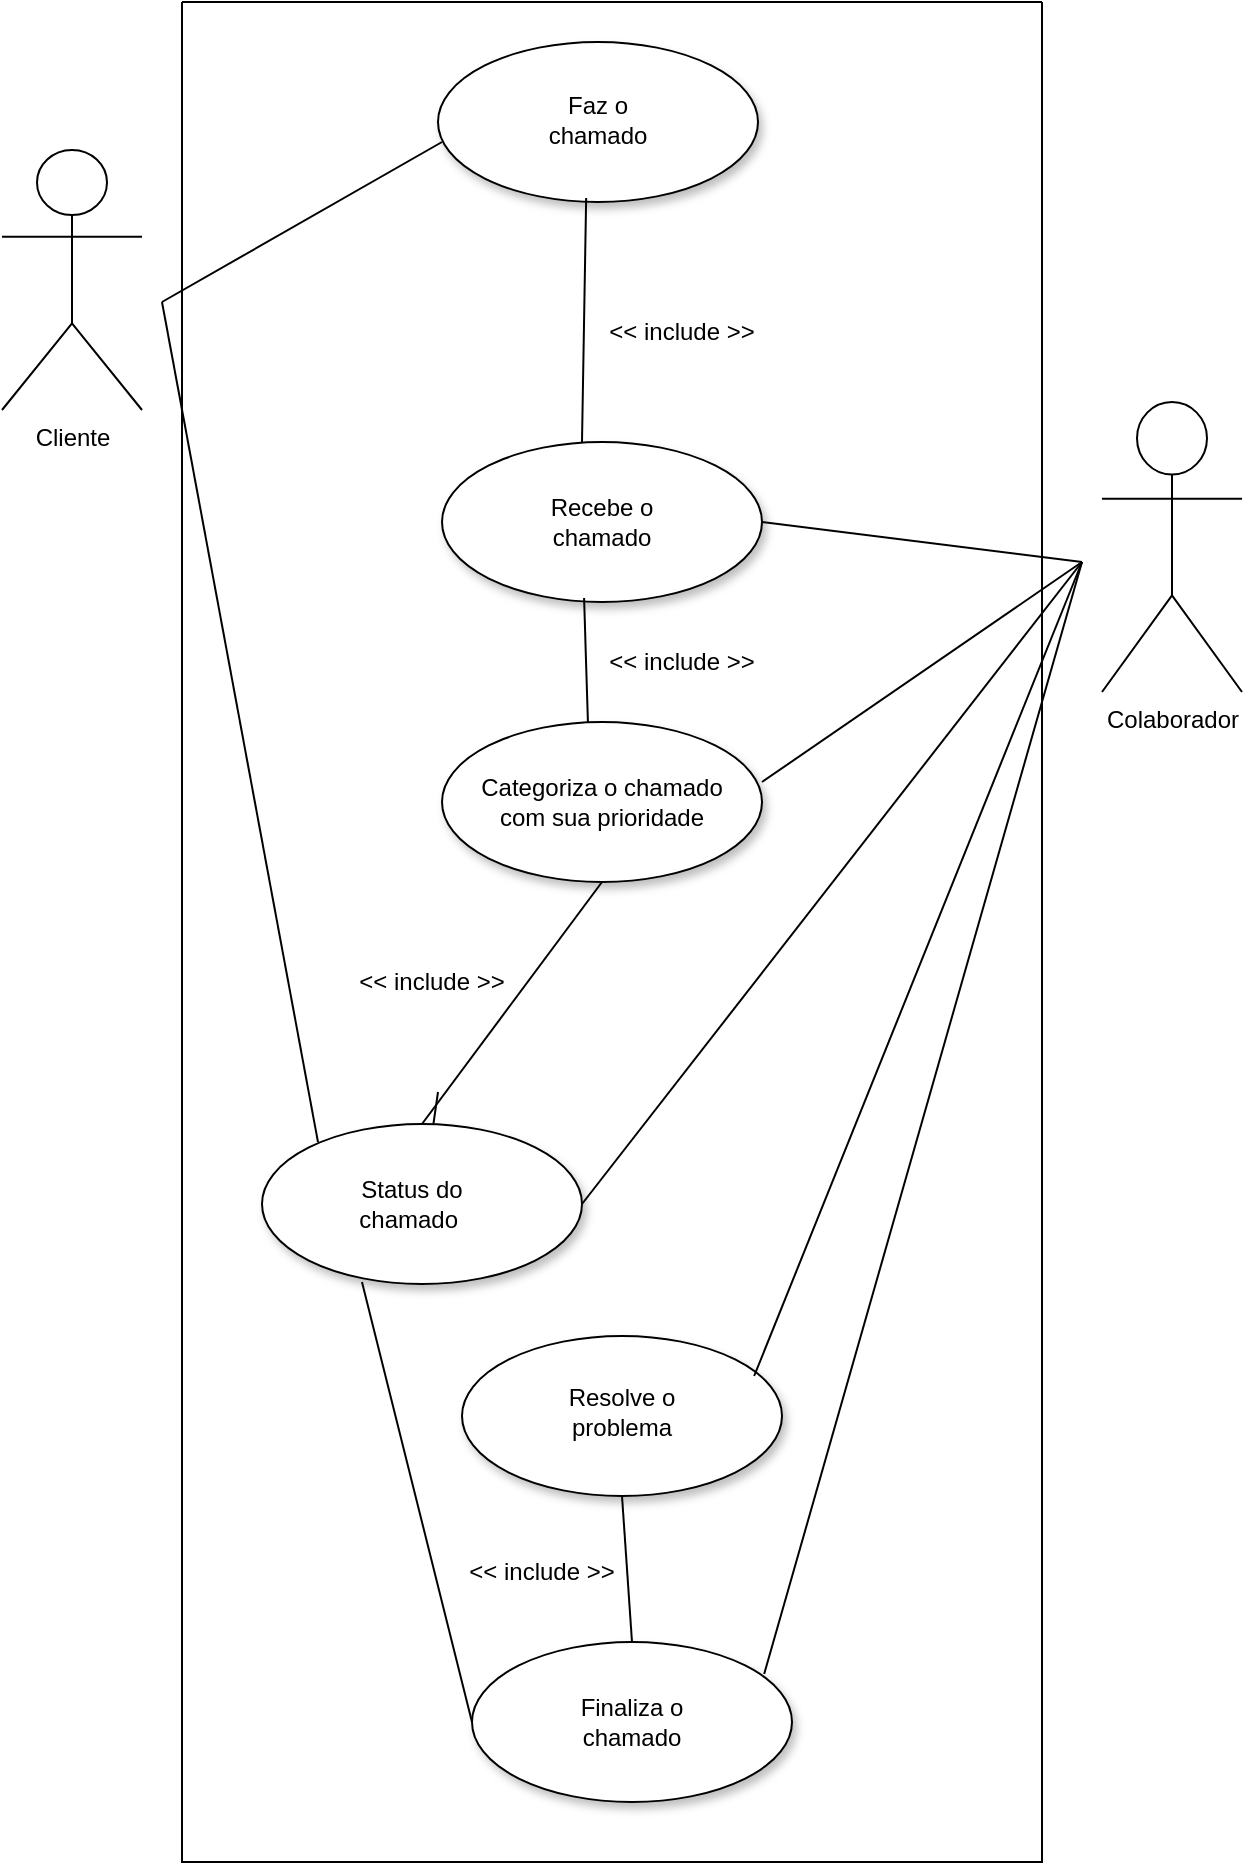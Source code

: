 <mxfile version="24.8.6">
  <diagram name="Página-1" id="DkyDBDCR95cb9s8oZh3d">
    <mxGraphModel grid="1" page="1" gridSize="10" guides="1" tooltips="1" connect="1" arrows="1" fold="1" pageScale="1" pageWidth="827" pageHeight="1169" math="0" shadow="0">
      <root>
        <mxCell id="0" />
        <mxCell id="1" parent="0" />
        <mxCell id="RW3r2UvSEKn3Ow_GVWBG-19" value="Cliente&lt;div&gt;&lt;br&gt;&lt;/div&gt;" style="shape=umlActor;verticalLabelPosition=bottom;verticalAlign=top;html=1;" vertex="1" parent="1">
          <mxGeometry x="10" y="114" width="70" height="130" as="geometry" />
        </mxCell>
        <mxCell id="RW3r2UvSEKn3Ow_GVWBG-23" value="" style="ellipse;whiteSpace=wrap;html=1;shadow=1;" vertex="1" parent="1">
          <mxGeometry x="228" y="60" width="160" height="80" as="geometry" />
        </mxCell>
        <mxCell id="RW3r2UvSEKn3Ow_GVWBG-26" value="&lt;font style=&quot;vertical-align: inherit;&quot;&gt;&lt;font style=&quot;vertical-align: inherit;&quot;&gt;&lt;font style=&quot;vertical-align: inherit;&quot;&gt;&lt;font style=&quot;vertical-align: inherit;&quot;&gt;&lt;font style=&quot;vertical-align: inherit;&quot;&gt;&lt;font style=&quot;vertical-align: inherit;&quot;&gt;Faz o chamado&lt;/font&gt;&lt;/font&gt;&lt;/font&gt;&lt;/font&gt;&lt;/font&gt;&lt;/font&gt;" style="text;html=1;align=center;verticalAlign=middle;whiteSpace=wrap;rounded=0;" vertex="1" parent="1">
          <mxGeometry x="278" y="84" width="60" height="30" as="geometry" />
        </mxCell>
        <mxCell id="RW3r2UvSEKn3Ow_GVWBG-28" value="" style="ellipse;whiteSpace=wrap;html=1;shadow=1;" vertex="1" parent="1">
          <mxGeometry x="230" y="260" width="160" height="80" as="geometry" />
        </mxCell>
        <mxCell id="RW3r2UvSEKn3Ow_GVWBG-29" value="&lt;font style=&quot;vertical-align: inherit;&quot;&gt;&lt;font style=&quot;vertical-align: inherit;&quot;&gt;Recebe o chamado&lt;/font&gt;&lt;/font&gt;" style="text;html=1;align=center;verticalAlign=middle;whiteSpace=wrap;rounded=0;" vertex="1" parent="1">
          <mxGeometry x="280" y="285" width="60" height="30" as="geometry" />
        </mxCell>
        <mxCell id="RW3r2UvSEKn3Ow_GVWBG-31" value="" style="ellipse;whiteSpace=wrap;html=1;shadow=1;" vertex="1" parent="1">
          <mxGeometry x="230" y="400" width="160" height="80" as="geometry" />
        </mxCell>
        <mxCell id="RW3r2UvSEKn3Ow_GVWBG-32" value="&lt;font style=&quot;vertical-align: inherit;&quot;&gt;&lt;font style=&quot;vertical-align: inherit;&quot;&gt;&lt;font style=&quot;vertical-align: inherit;&quot;&gt;&lt;font style=&quot;vertical-align: inherit;&quot;&gt;Categoriza o chamado com sua prioridade&lt;/font&gt;&lt;/font&gt;&lt;/font&gt;&lt;/font&gt;" style="text;html=1;align=center;verticalAlign=middle;whiteSpace=wrap;rounded=0;" vertex="1" parent="1">
          <mxGeometry x="245" y="425" width="130" height="30" as="geometry" />
        </mxCell>
        <mxCell id="RW3r2UvSEKn3Ow_GVWBG-33" value="" style="endArrow=none;html=1;rounded=0;entryX=0.463;entryY=0.975;entryDx=0;entryDy=0;entryPerimeter=0;" edge="1" parent="1" target="RW3r2UvSEKn3Ow_GVWBG-23">
          <mxGeometry width="50" height="50" relative="1" as="geometry">
            <mxPoint x="300" y="260" as="sourcePoint" />
            <mxPoint x="350" y="210" as="targetPoint" />
            <Array as="points" />
          </mxGeometry>
        </mxCell>
        <mxCell id="RW3r2UvSEKn3Ow_GVWBG-34" value="&lt;font style=&quot;vertical-align: inherit;&quot;&gt;&lt;font style=&quot;vertical-align: inherit;&quot;&gt;&amp;lt;&amp;lt; include &amp;gt;&amp;gt;&lt;/font&gt;&lt;/font&gt;" style="text;html=1;align=center;verticalAlign=middle;whiteSpace=wrap;rounded=0;" vertex="1" parent="1">
          <mxGeometry x="310" y="190" width="80" height="30" as="geometry" />
        </mxCell>
        <mxCell id="RW3r2UvSEKn3Ow_GVWBG-35" value="Colaborador&lt;div&gt;&lt;br&gt;&lt;/div&gt;" style="shape=umlActor;verticalLabelPosition=bottom;verticalAlign=top;html=1;outlineConnect=0;" vertex="1" parent="1">
          <mxGeometry x="560" y="240" width="70" height="145" as="geometry" />
        </mxCell>
        <mxCell id="RW3r2UvSEKn3Ow_GVWBG-42" value="" style="endArrow=none;html=1;rounded=0;" edge="1" parent="1">
          <mxGeometry width="50" height="50" relative="1" as="geometry">
            <mxPoint x="90" y="190" as="sourcePoint" />
            <mxPoint x="230" y="110" as="targetPoint" />
          </mxGeometry>
        </mxCell>
        <mxCell id="RW3r2UvSEKn3Ow_GVWBG-43" value="" style="endArrow=none;html=1;rounded=0;exitX=1;exitY=0.5;exitDx=0;exitDy=0;" edge="1" parent="1" source="RW3r2UvSEKn3Ow_GVWBG-28">
          <mxGeometry width="50" height="50" relative="1" as="geometry">
            <mxPoint x="440" y="325" as="sourcePoint" />
            <mxPoint x="550" y="320" as="targetPoint" />
          </mxGeometry>
        </mxCell>
        <mxCell id="RW3r2UvSEKn3Ow_GVWBG-44" value="" style="endArrow=none;html=1;rounded=0;" edge="1" parent="1">
          <mxGeometry width="50" height="50" relative="1" as="geometry">
            <mxPoint x="390" y="430" as="sourcePoint" />
            <mxPoint x="550" y="320" as="targetPoint" />
          </mxGeometry>
        </mxCell>
        <mxCell id="RW3r2UvSEKn3Ow_GVWBG-45" value="&lt;font style=&quot;vertical-align: inherit;&quot;&gt;&lt;font style=&quot;vertical-align: inherit;&quot;&gt;&amp;lt;&amp;lt; include &amp;gt;&amp;gt;&lt;/font&gt;&lt;/font&gt;" style="text;html=1;align=center;verticalAlign=middle;whiteSpace=wrap;rounded=0;" vertex="1" parent="1">
          <mxGeometry x="310" y="355" width="80" height="30" as="geometry" />
        </mxCell>
        <mxCell id="RW3r2UvSEKn3Ow_GVWBG-46" value="" style="endArrow=none;html=1;rounded=0;exitX=0.456;exitY=0;exitDx=0;exitDy=0;exitPerimeter=0;entryX=0.444;entryY=0.975;entryDx=0;entryDy=0;entryPerimeter=0;" edge="1" parent="1" source="RW3r2UvSEKn3Ow_GVWBG-31" target="RW3r2UvSEKn3Ow_GVWBG-28">
          <mxGeometry width="50" height="50" relative="1" as="geometry">
            <mxPoint x="390" y="430" as="sourcePoint" />
            <mxPoint x="440" y="380" as="targetPoint" />
          </mxGeometry>
        </mxCell>
        <mxCell id="RW3r2UvSEKn3Ow_GVWBG-52" value="" style="endArrow=none;html=1;rounded=0;exitX=1;exitY=0.5;exitDx=0;exitDy=0;" edge="1" parent="1" source="RW3r2UvSEKn3Ow_GVWBG-50">
          <mxGeometry width="50" height="50" relative="1" as="geometry">
            <mxPoint x="340" y="590" as="sourcePoint" />
            <mxPoint x="550" y="320" as="targetPoint" />
          </mxGeometry>
        </mxCell>
        <mxCell id="RW3r2UvSEKn3Ow_GVWBG-53" value="" style="endArrow=none;html=1;rounded=0;" edge="1" parent="1" source="RW3r2UvSEKn3Ow_GVWBG-50">
          <mxGeometry width="50" height="50" relative="1" as="geometry">
            <mxPoint x="150" y="140" as="sourcePoint" />
            <mxPoint x="228" y="585" as="targetPoint" />
          </mxGeometry>
        </mxCell>
        <mxCell id="RW3r2UvSEKn3Ow_GVWBG-54" value="" style="endArrow=none;html=1;rounded=0;exitX=0.5;exitY=0;exitDx=0;exitDy=0;entryX=0.5;entryY=1;entryDx=0;entryDy=0;" edge="1" parent="1" source="RW3r2UvSEKn3Ow_GVWBG-50" target="RW3r2UvSEKn3Ow_GVWBG-31">
          <mxGeometry width="50" height="50" relative="1" as="geometry">
            <mxPoint x="390" y="430" as="sourcePoint" />
            <mxPoint x="440" y="380" as="targetPoint" />
          </mxGeometry>
        </mxCell>
        <mxCell id="RW3r2UvSEKn3Ow_GVWBG-55" value="&lt;font style=&quot;vertical-align: inherit;&quot;&gt;&lt;font style=&quot;vertical-align: inherit;&quot;&gt;&amp;lt;&amp;lt; include &amp;gt;&amp;gt;&lt;/font&gt;&lt;/font&gt;" style="text;html=1;align=center;verticalAlign=middle;whiteSpace=wrap;rounded=0;" vertex="1" parent="1">
          <mxGeometry x="185" y="515" width="80" height="30" as="geometry" />
        </mxCell>
        <mxCell id="RW3r2UvSEKn3Ow_GVWBG-56" value="" style="ellipse;whiteSpace=wrap;html=1;shadow=1;" vertex="1" parent="1">
          <mxGeometry x="240" y="707" width="160" height="80" as="geometry" />
        </mxCell>
        <mxCell id="RW3r2UvSEKn3Ow_GVWBG-57" value="Resolve o problema" style="text;html=1;align=center;verticalAlign=middle;whiteSpace=wrap;rounded=0;" vertex="1" parent="1">
          <mxGeometry x="290" y="730" width="60" height="30" as="geometry" />
        </mxCell>
        <mxCell id="RW3r2UvSEKn3Ow_GVWBG-58" value="" style="endArrow=none;html=1;rounded=0;exitX=0.913;exitY=0.25;exitDx=0;exitDy=0;exitPerimeter=0;" edge="1" parent="1" source="RW3r2UvSEKn3Ow_GVWBG-56">
          <mxGeometry width="50" height="50" relative="1" as="geometry">
            <mxPoint x="386" y="720" as="sourcePoint" />
            <mxPoint x="550" y="320" as="targetPoint" />
          </mxGeometry>
        </mxCell>
        <mxCell id="RW3r2UvSEKn3Ow_GVWBG-59" value="" style="endArrow=none;html=1;rounded=0;entryX=0.175;entryY=0.113;entryDx=0;entryDy=0;entryPerimeter=0;" edge="1" parent="1" target="RW3r2UvSEKn3Ow_GVWBG-50">
          <mxGeometry width="50" height="50" relative="1" as="geometry">
            <mxPoint x="90" y="190" as="sourcePoint" />
            <mxPoint x="160" y="540" as="targetPoint" />
          </mxGeometry>
        </mxCell>
        <mxCell id="RW3r2UvSEKn3Ow_GVWBG-50" value="" style="ellipse;whiteSpace=wrap;html=1;shadow=1;" vertex="1" parent="1">
          <mxGeometry x="140" y="601" width="160" height="80" as="geometry" />
        </mxCell>
        <mxCell id="RW3r2UvSEKn3Ow_GVWBG-51" value="Status do chamado&amp;nbsp;" style="text;html=1;align=center;verticalAlign=middle;whiteSpace=wrap;rounded=0;" vertex="1" parent="1">
          <mxGeometry x="185" y="626" width="60" height="30" as="geometry" />
        </mxCell>
        <mxCell id="RW3r2UvSEKn3Ow_GVWBG-61" value="" style="ellipse;whiteSpace=wrap;html=1;shadow=1;" vertex="1" parent="1">
          <mxGeometry x="245" y="860" width="160" height="80" as="geometry" />
        </mxCell>
        <mxCell id="RW3r2UvSEKn3Ow_GVWBG-62" value="Finaliza o chamado" style="text;html=1;align=center;verticalAlign=middle;whiteSpace=wrap;rounded=0;" vertex="1" parent="1">
          <mxGeometry x="295" y="885" width="60" height="30" as="geometry" />
        </mxCell>
        <mxCell id="RW3r2UvSEKn3Ow_GVWBG-63" value="" style="endArrow=none;html=1;rounded=0;exitX=0.5;exitY=0;exitDx=0;exitDy=0;entryX=0.5;entryY=1;entryDx=0;entryDy=0;" edge="1" parent="1" source="RW3r2UvSEKn3Ow_GVWBG-61" target="RW3r2UvSEKn3Ow_GVWBG-56">
          <mxGeometry width="50" height="50" relative="1" as="geometry">
            <mxPoint x="390" y="730" as="sourcePoint" />
            <mxPoint x="440" y="680" as="targetPoint" />
          </mxGeometry>
        </mxCell>
        <mxCell id="RW3r2UvSEKn3Ow_GVWBG-65" value="&lt;font style=&quot;vertical-align: inherit;&quot;&gt;&lt;font style=&quot;vertical-align: inherit;&quot;&gt;&amp;lt;&amp;lt; include &amp;gt;&amp;gt;&lt;/font&gt;&lt;/font&gt;" style="text;html=1;align=center;verticalAlign=middle;whiteSpace=wrap;rounded=0;" vertex="1" parent="1">
          <mxGeometry x="240" y="810" width="80" height="30" as="geometry" />
        </mxCell>
        <mxCell id="RW3r2UvSEKn3Ow_GVWBG-66" value="" style="endArrow=none;html=1;rounded=0;exitX=0;exitY=0.5;exitDx=0;exitDy=0;" edge="1" parent="1" source="RW3r2UvSEKn3Ow_GVWBG-61">
          <mxGeometry width="50" height="50" relative="1" as="geometry">
            <mxPoint x="390" y="630" as="sourcePoint" />
            <mxPoint x="190" y="680" as="targetPoint" />
          </mxGeometry>
        </mxCell>
        <mxCell id="RW3r2UvSEKn3Ow_GVWBG-67" value="" style="swimlane;startSize=0;" vertex="1" parent="1">
          <mxGeometry x="100" y="40" width="430" height="930" as="geometry" />
        </mxCell>
        <mxCell id="RW3r2UvSEKn3Ow_GVWBG-68" value="" style="endArrow=none;html=1;rounded=0;exitX=0.913;exitY=0.2;exitDx=0;exitDy=0;exitPerimeter=0;" edge="1" parent="1" source="RW3r2UvSEKn3Ow_GVWBG-61">
          <mxGeometry width="50" height="50" relative="1" as="geometry">
            <mxPoint x="390" y="630" as="sourcePoint" />
            <mxPoint x="550" y="320" as="targetPoint" />
          </mxGeometry>
        </mxCell>
      </root>
    </mxGraphModel>
  </diagram>
</mxfile>
